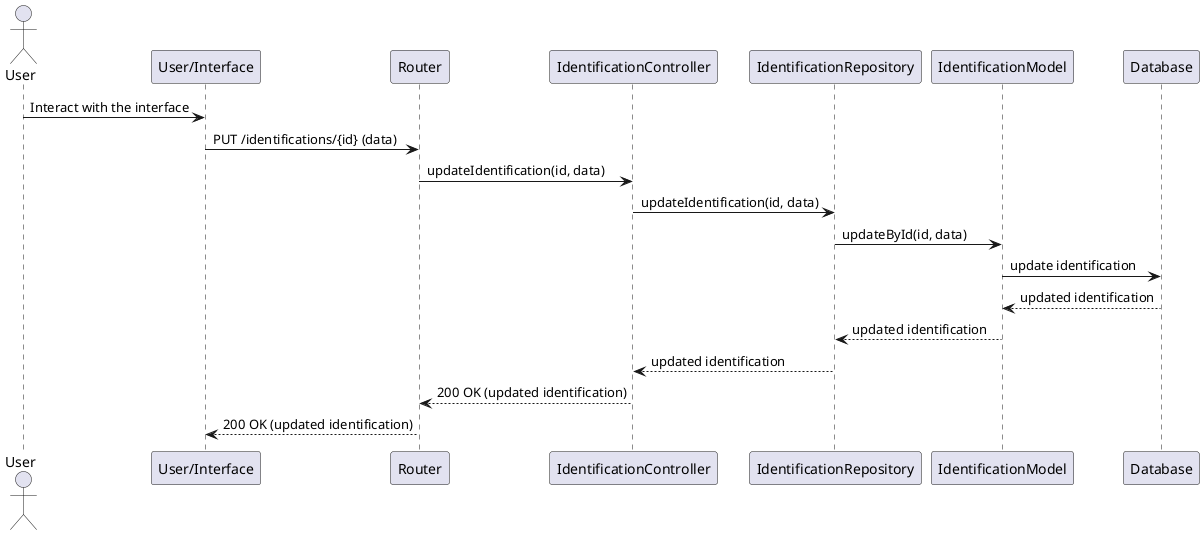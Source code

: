 @startuml
actor User
participant "User/Interface" as UI
participant "Router" as Router
participant "IdentificationController" as Controller
participant "IdentificationRepository" as Repository
participant "IdentificationModel" as Model
participant "Database" as DB

User -> UI: Interact with the interface
UI -> Router: PUT /identifications/{id} (data)
Router -> Controller: updateIdentification(id, data)
Controller -> Repository: updateIdentification(id, data)
Repository -> Model: updateById(id, data)
Model -> DB: update identification
DB --> Model: updated identification
Model --> Repository: updated identification
Repository --> Controller: updated identification
Controller --> Router: 200 OK (updated identification)
Router --> UI: 200 OK (updated identification)
@enduml
